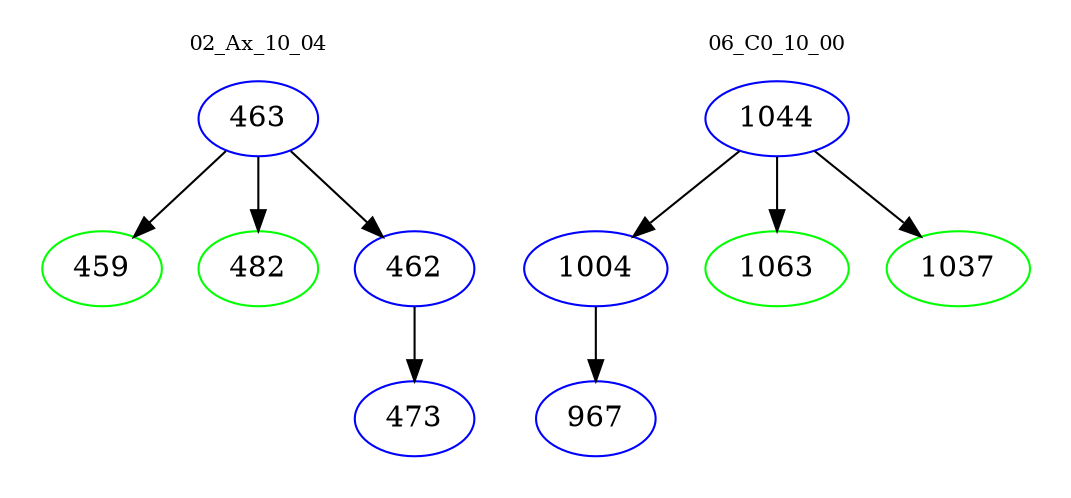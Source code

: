 digraph{
subgraph cluster_0 {
color = white
label = "02_Ax_10_04";
fontsize=10;
T0_463 [label="463", color="blue"]
T0_463 -> T0_459 [color="black"]
T0_459 [label="459", color="green"]
T0_463 -> T0_482 [color="black"]
T0_482 [label="482", color="green"]
T0_463 -> T0_462 [color="black"]
T0_462 [label="462", color="blue"]
T0_462 -> T0_473 [color="black"]
T0_473 [label="473", color="blue"]
}
subgraph cluster_1 {
color = white
label = "06_C0_10_00";
fontsize=10;
T1_1044 [label="1044", color="blue"]
T1_1044 -> T1_1004 [color="black"]
T1_1004 [label="1004", color="blue"]
T1_1004 -> T1_967 [color="black"]
T1_967 [label="967", color="blue"]
T1_1044 -> T1_1063 [color="black"]
T1_1063 [label="1063", color="green"]
T1_1044 -> T1_1037 [color="black"]
T1_1037 [label="1037", color="green"]
}
}
